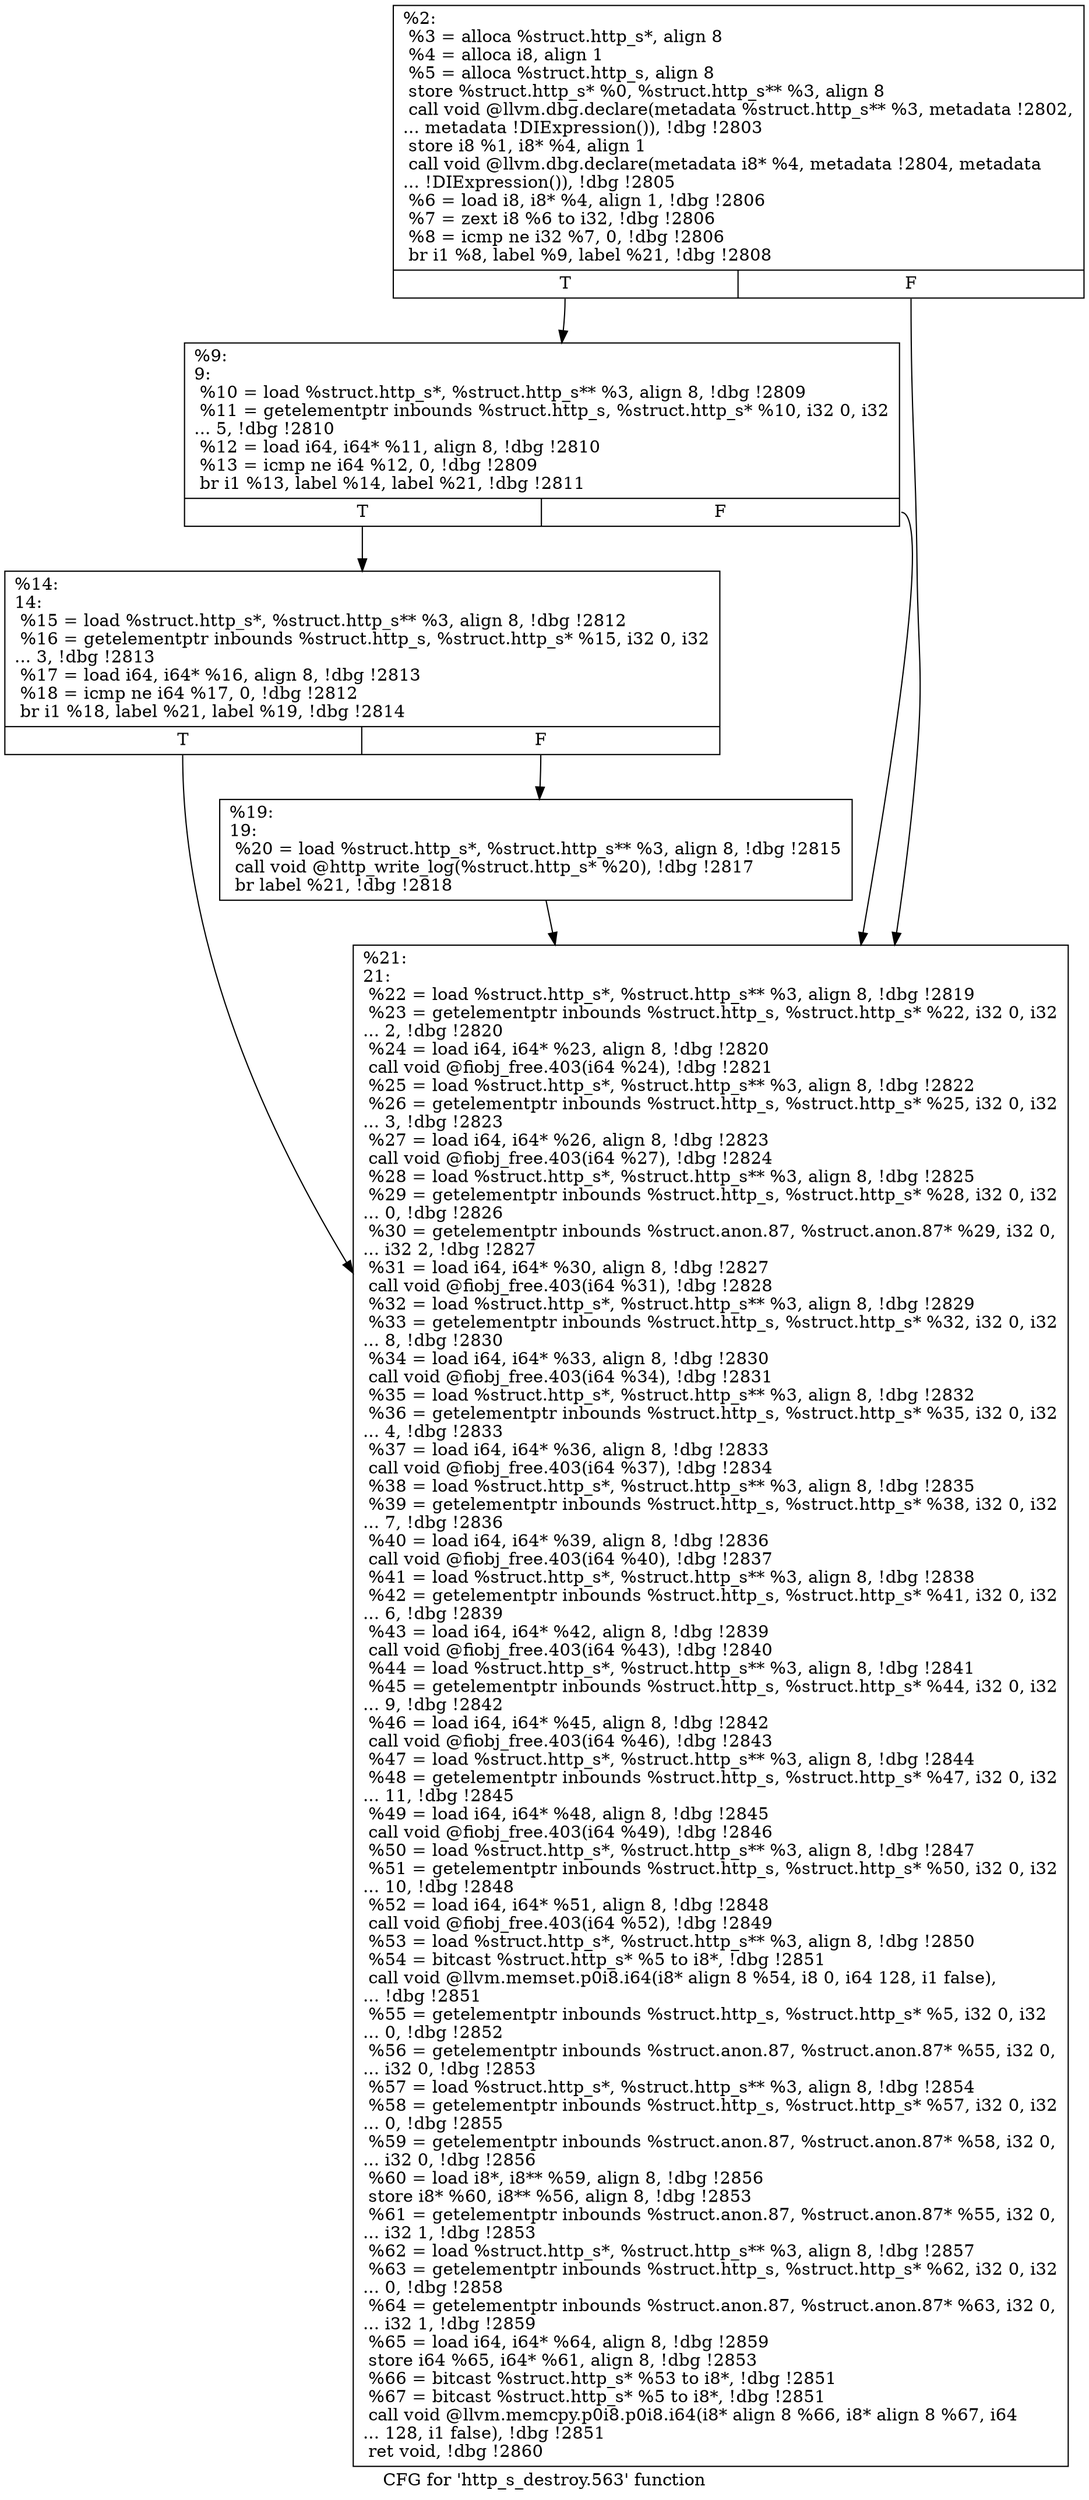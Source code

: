 digraph "CFG for 'http_s_destroy.563' function" {
	label="CFG for 'http_s_destroy.563' function";

	Node0x55685237a5c0 [shape=record,label="{%2:\l  %3 = alloca %struct.http_s*, align 8\l  %4 = alloca i8, align 1\l  %5 = alloca %struct.http_s, align 8\l  store %struct.http_s* %0, %struct.http_s** %3, align 8\l  call void @llvm.dbg.declare(metadata %struct.http_s** %3, metadata !2802,\l... metadata !DIExpression()), !dbg !2803\l  store i8 %1, i8* %4, align 1\l  call void @llvm.dbg.declare(metadata i8* %4, metadata !2804, metadata\l... !DIExpression()), !dbg !2805\l  %6 = load i8, i8* %4, align 1, !dbg !2806\l  %7 = zext i8 %6 to i32, !dbg !2806\l  %8 = icmp ne i32 %7, 0, !dbg !2806\l  br i1 %8, label %9, label %21, !dbg !2808\l|{<s0>T|<s1>F}}"];
	Node0x55685237a5c0:s0 -> Node0x55685237c5a0;
	Node0x55685237a5c0:s1 -> Node0x55685237c690;
	Node0x55685237c5a0 [shape=record,label="{%9:\l9:                                                \l  %10 = load %struct.http_s*, %struct.http_s** %3, align 8, !dbg !2809\l  %11 = getelementptr inbounds %struct.http_s, %struct.http_s* %10, i32 0, i32\l... 5, !dbg !2810\l  %12 = load i64, i64* %11, align 8, !dbg !2810\l  %13 = icmp ne i64 %12, 0, !dbg !2809\l  br i1 %13, label %14, label %21, !dbg !2811\l|{<s0>T|<s1>F}}"];
	Node0x55685237c5a0:s0 -> Node0x55685237c5f0;
	Node0x55685237c5a0:s1 -> Node0x55685237c690;
	Node0x55685237c5f0 [shape=record,label="{%14:\l14:                                               \l  %15 = load %struct.http_s*, %struct.http_s** %3, align 8, !dbg !2812\l  %16 = getelementptr inbounds %struct.http_s, %struct.http_s* %15, i32 0, i32\l... 3, !dbg !2813\l  %17 = load i64, i64* %16, align 8, !dbg !2813\l  %18 = icmp ne i64 %17, 0, !dbg !2812\l  br i1 %18, label %21, label %19, !dbg !2814\l|{<s0>T|<s1>F}}"];
	Node0x55685237c5f0:s0 -> Node0x55685237c690;
	Node0x55685237c5f0:s1 -> Node0x55685237c640;
	Node0x55685237c640 [shape=record,label="{%19:\l19:                                               \l  %20 = load %struct.http_s*, %struct.http_s** %3, align 8, !dbg !2815\l  call void @http_write_log(%struct.http_s* %20), !dbg !2817\l  br label %21, !dbg !2818\l}"];
	Node0x55685237c640 -> Node0x55685237c690;
	Node0x55685237c690 [shape=record,label="{%21:\l21:                                               \l  %22 = load %struct.http_s*, %struct.http_s** %3, align 8, !dbg !2819\l  %23 = getelementptr inbounds %struct.http_s, %struct.http_s* %22, i32 0, i32\l... 2, !dbg !2820\l  %24 = load i64, i64* %23, align 8, !dbg !2820\l  call void @fiobj_free.403(i64 %24), !dbg !2821\l  %25 = load %struct.http_s*, %struct.http_s** %3, align 8, !dbg !2822\l  %26 = getelementptr inbounds %struct.http_s, %struct.http_s* %25, i32 0, i32\l... 3, !dbg !2823\l  %27 = load i64, i64* %26, align 8, !dbg !2823\l  call void @fiobj_free.403(i64 %27), !dbg !2824\l  %28 = load %struct.http_s*, %struct.http_s** %3, align 8, !dbg !2825\l  %29 = getelementptr inbounds %struct.http_s, %struct.http_s* %28, i32 0, i32\l... 0, !dbg !2826\l  %30 = getelementptr inbounds %struct.anon.87, %struct.anon.87* %29, i32 0,\l... i32 2, !dbg !2827\l  %31 = load i64, i64* %30, align 8, !dbg !2827\l  call void @fiobj_free.403(i64 %31), !dbg !2828\l  %32 = load %struct.http_s*, %struct.http_s** %3, align 8, !dbg !2829\l  %33 = getelementptr inbounds %struct.http_s, %struct.http_s* %32, i32 0, i32\l... 8, !dbg !2830\l  %34 = load i64, i64* %33, align 8, !dbg !2830\l  call void @fiobj_free.403(i64 %34), !dbg !2831\l  %35 = load %struct.http_s*, %struct.http_s** %3, align 8, !dbg !2832\l  %36 = getelementptr inbounds %struct.http_s, %struct.http_s* %35, i32 0, i32\l... 4, !dbg !2833\l  %37 = load i64, i64* %36, align 8, !dbg !2833\l  call void @fiobj_free.403(i64 %37), !dbg !2834\l  %38 = load %struct.http_s*, %struct.http_s** %3, align 8, !dbg !2835\l  %39 = getelementptr inbounds %struct.http_s, %struct.http_s* %38, i32 0, i32\l... 7, !dbg !2836\l  %40 = load i64, i64* %39, align 8, !dbg !2836\l  call void @fiobj_free.403(i64 %40), !dbg !2837\l  %41 = load %struct.http_s*, %struct.http_s** %3, align 8, !dbg !2838\l  %42 = getelementptr inbounds %struct.http_s, %struct.http_s* %41, i32 0, i32\l... 6, !dbg !2839\l  %43 = load i64, i64* %42, align 8, !dbg !2839\l  call void @fiobj_free.403(i64 %43), !dbg !2840\l  %44 = load %struct.http_s*, %struct.http_s** %3, align 8, !dbg !2841\l  %45 = getelementptr inbounds %struct.http_s, %struct.http_s* %44, i32 0, i32\l... 9, !dbg !2842\l  %46 = load i64, i64* %45, align 8, !dbg !2842\l  call void @fiobj_free.403(i64 %46), !dbg !2843\l  %47 = load %struct.http_s*, %struct.http_s** %3, align 8, !dbg !2844\l  %48 = getelementptr inbounds %struct.http_s, %struct.http_s* %47, i32 0, i32\l... 11, !dbg !2845\l  %49 = load i64, i64* %48, align 8, !dbg !2845\l  call void @fiobj_free.403(i64 %49), !dbg !2846\l  %50 = load %struct.http_s*, %struct.http_s** %3, align 8, !dbg !2847\l  %51 = getelementptr inbounds %struct.http_s, %struct.http_s* %50, i32 0, i32\l... 10, !dbg !2848\l  %52 = load i64, i64* %51, align 8, !dbg !2848\l  call void @fiobj_free.403(i64 %52), !dbg !2849\l  %53 = load %struct.http_s*, %struct.http_s** %3, align 8, !dbg !2850\l  %54 = bitcast %struct.http_s* %5 to i8*, !dbg !2851\l  call void @llvm.memset.p0i8.i64(i8* align 8 %54, i8 0, i64 128, i1 false),\l... !dbg !2851\l  %55 = getelementptr inbounds %struct.http_s, %struct.http_s* %5, i32 0, i32\l... 0, !dbg !2852\l  %56 = getelementptr inbounds %struct.anon.87, %struct.anon.87* %55, i32 0,\l... i32 0, !dbg !2853\l  %57 = load %struct.http_s*, %struct.http_s** %3, align 8, !dbg !2854\l  %58 = getelementptr inbounds %struct.http_s, %struct.http_s* %57, i32 0, i32\l... 0, !dbg !2855\l  %59 = getelementptr inbounds %struct.anon.87, %struct.anon.87* %58, i32 0,\l... i32 0, !dbg !2856\l  %60 = load i8*, i8** %59, align 8, !dbg !2856\l  store i8* %60, i8** %56, align 8, !dbg !2853\l  %61 = getelementptr inbounds %struct.anon.87, %struct.anon.87* %55, i32 0,\l... i32 1, !dbg !2853\l  %62 = load %struct.http_s*, %struct.http_s** %3, align 8, !dbg !2857\l  %63 = getelementptr inbounds %struct.http_s, %struct.http_s* %62, i32 0, i32\l... 0, !dbg !2858\l  %64 = getelementptr inbounds %struct.anon.87, %struct.anon.87* %63, i32 0,\l... i32 1, !dbg !2859\l  %65 = load i64, i64* %64, align 8, !dbg !2859\l  store i64 %65, i64* %61, align 8, !dbg !2853\l  %66 = bitcast %struct.http_s* %53 to i8*, !dbg !2851\l  %67 = bitcast %struct.http_s* %5 to i8*, !dbg !2851\l  call void @llvm.memcpy.p0i8.p0i8.i64(i8* align 8 %66, i8* align 8 %67, i64\l... 128, i1 false), !dbg !2851\l  ret void, !dbg !2860\l}"];
}
